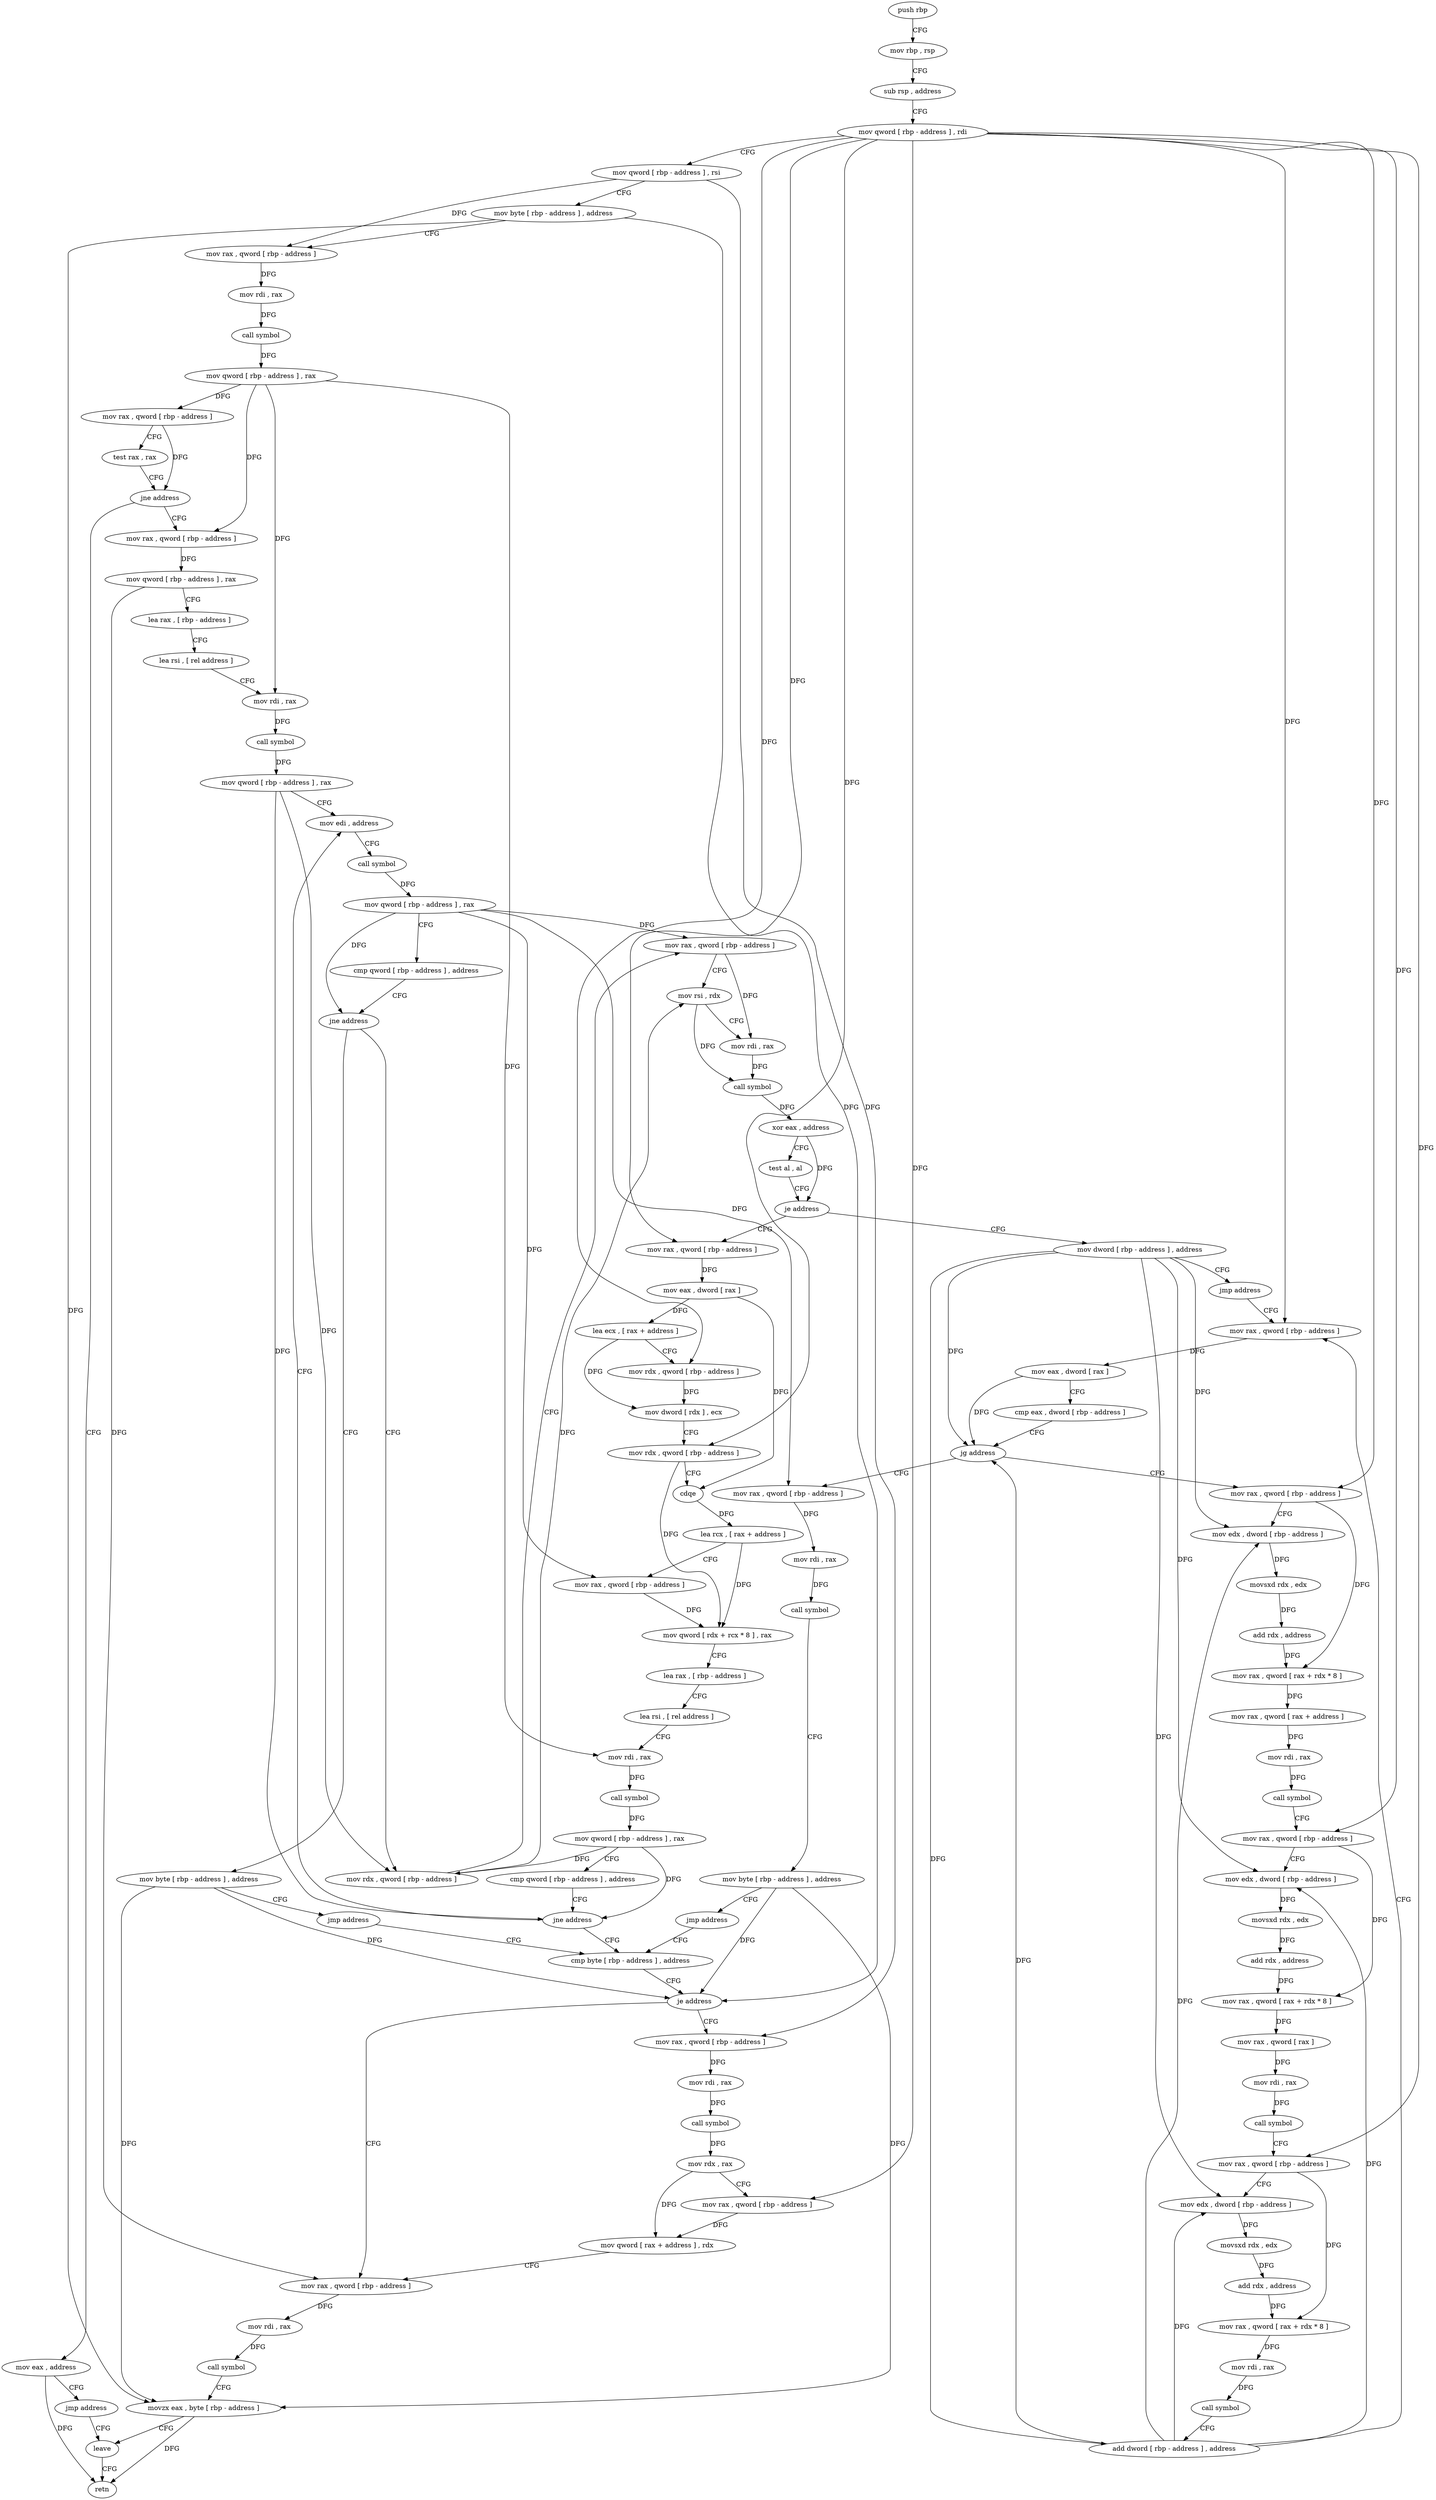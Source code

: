 digraph "func" {
"175508" [label = "push rbp" ]
"175509" [label = "mov rbp , rsp" ]
"175512" [label = "sub rsp , address" ]
"175516" [label = "mov qword [ rbp - address ] , rdi" ]
"175520" [label = "mov qword [ rbp - address ] , rsi" ]
"175524" [label = "mov byte [ rbp - address ] , address" ]
"175528" [label = "mov rax , qword [ rbp - address ]" ]
"175532" [label = "mov rdi , rax" ]
"175535" [label = "call symbol" ]
"175540" [label = "mov qword [ rbp - address ] , rax" ]
"175544" [label = "mov rax , qword [ rbp - address ]" ]
"175548" [label = "test rax , rax" ]
"175551" [label = "jne address" ]
"175563" [label = "mov rax , qword [ rbp - address ]" ]
"175553" [label = "mov eax , address" ]
"175567" [label = "mov qword [ rbp - address ] , rax" ]
"175571" [label = "lea rax , [ rbp - address ]" ]
"175575" [label = "lea rsi , [ rel address ]" ]
"175582" [label = "mov rdi , rax" ]
"175585" [label = "call symbol" ]
"175590" [label = "mov qword [ rbp - address ] , rax" ]
"175594" [label = "mov edi , address" ]
"175558" [label = "jmp address" ]
"175889" [label = "leave" ]
"175624" [label = "mov rdx , qword [ rbp - address ]" ]
"175628" [label = "mov rax , qword [ rbp - address ]" ]
"175632" [label = "mov rsi , rdx" ]
"175635" [label = "mov rdi , rax" ]
"175638" [label = "call symbol" ]
"175643" [label = "xor eax , address" ]
"175646" [label = "test al , al" ]
"175648" [label = "je address" ]
"175777" [label = "mov rax , qword [ rbp - address ]" ]
"175650" [label = "mov dword [ rbp - address ] , address" ]
"175615" [label = "mov byte [ rbp - address ] , address" ]
"175619" [label = "jmp address" ]
"175844" [label = "cmp byte [ rbp - address ] , address" ]
"175890" [label = "retn" ]
"175781" [label = "mov eax , dword [ rax ]" ]
"175783" [label = "lea ecx , [ rax + address ]" ]
"175786" [label = "mov rdx , qword [ rbp - address ]" ]
"175790" [label = "mov dword [ rdx ] , ecx" ]
"175792" [label = "mov rdx , qword [ rbp - address ]" ]
"175796" [label = "cdqe" ]
"175798" [label = "lea rcx , [ rax + address ]" ]
"175802" [label = "mov rax , qword [ rbp - address ]" ]
"175806" [label = "mov qword [ rdx + rcx * 8 ] , rax" ]
"175810" [label = "lea rax , [ rbp - address ]" ]
"175814" [label = "lea rsi , [ rel address ]" ]
"175821" [label = "mov rdi , rax" ]
"175824" [label = "call symbol" ]
"175829" [label = "mov qword [ rbp - address ] , rax" ]
"175833" [label = "cmp qword [ rbp - address ] , address" ]
"175838" [label = "jne address" ]
"175657" [label = "jmp address" ]
"175748" [label = "mov rax , qword [ rbp - address ]" ]
"175848" [label = "je address" ]
"175873" [label = "mov rax , qword [ rbp - address ]" ]
"175850" [label = "mov rax , qword [ rbp - address ]" ]
"175599" [label = "call symbol" ]
"175604" [label = "mov qword [ rbp - address ] , rax" ]
"175608" [label = "cmp qword [ rbp - address ] , address" ]
"175613" [label = "jne address" ]
"175752" [label = "mov eax , dword [ rax ]" ]
"175754" [label = "cmp eax , dword [ rbp - address ]" ]
"175757" [label = "jg address" ]
"175659" [label = "mov rax , qword [ rbp - address ]" ]
"175759" [label = "mov rax , qword [ rbp - address ]" ]
"175877" [label = "mov rdi , rax" ]
"175880" [label = "call symbol" ]
"175885" [label = "movzx eax , byte [ rbp - address ]" ]
"175854" [label = "mov rdi , rax" ]
"175857" [label = "call symbol" ]
"175862" [label = "mov rdx , rax" ]
"175865" [label = "mov rax , qword [ rbp - address ]" ]
"175869" [label = "mov qword [ rax + address ] , rdx" ]
"175663" [label = "mov edx , dword [ rbp - address ]" ]
"175666" [label = "movsxd rdx , edx" ]
"175669" [label = "add rdx , address" ]
"175673" [label = "mov rax , qword [ rax + rdx * 8 ]" ]
"175677" [label = "mov rax , qword [ rax + address ]" ]
"175681" [label = "mov rdi , rax" ]
"175684" [label = "call symbol" ]
"175689" [label = "mov rax , qword [ rbp - address ]" ]
"175693" [label = "mov edx , dword [ rbp - address ]" ]
"175696" [label = "movsxd rdx , edx" ]
"175699" [label = "add rdx , address" ]
"175703" [label = "mov rax , qword [ rax + rdx * 8 ]" ]
"175707" [label = "mov rax , qword [ rax ]" ]
"175710" [label = "mov rdi , rax" ]
"175713" [label = "call symbol" ]
"175718" [label = "mov rax , qword [ rbp - address ]" ]
"175722" [label = "mov edx , dword [ rbp - address ]" ]
"175725" [label = "movsxd rdx , edx" ]
"175728" [label = "add rdx , address" ]
"175732" [label = "mov rax , qword [ rax + rdx * 8 ]" ]
"175736" [label = "mov rdi , rax" ]
"175739" [label = "call symbol" ]
"175744" [label = "add dword [ rbp - address ] , address" ]
"175763" [label = "mov rdi , rax" ]
"175766" [label = "call symbol" ]
"175771" [label = "mov byte [ rbp - address ] , address" ]
"175775" [label = "jmp address" ]
"175508" -> "175509" [ label = "CFG" ]
"175509" -> "175512" [ label = "CFG" ]
"175512" -> "175516" [ label = "CFG" ]
"175516" -> "175520" [ label = "CFG" ]
"175516" -> "175777" [ label = "DFG" ]
"175516" -> "175786" [ label = "DFG" ]
"175516" -> "175792" [ label = "DFG" ]
"175516" -> "175748" [ label = "DFG" ]
"175516" -> "175865" [ label = "DFG" ]
"175516" -> "175659" [ label = "DFG" ]
"175516" -> "175689" [ label = "DFG" ]
"175516" -> "175718" [ label = "DFG" ]
"175520" -> "175524" [ label = "CFG" ]
"175520" -> "175528" [ label = "DFG" ]
"175520" -> "175850" [ label = "DFG" ]
"175524" -> "175528" [ label = "CFG" ]
"175524" -> "175848" [ label = "DFG" ]
"175524" -> "175885" [ label = "DFG" ]
"175528" -> "175532" [ label = "DFG" ]
"175532" -> "175535" [ label = "DFG" ]
"175535" -> "175540" [ label = "DFG" ]
"175540" -> "175544" [ label = "DFG" ]
"175540" -> "175563" [ label = "DFG" ]
"175540" -> "175582" [ label = "DFG" ]
"175540" -> "175821" [ label = "DFG" ]
"175544" -> "175548" [ label = "CFG" ]
"175544" -> "175551" [ label = "DFG" ]
"175548" -> "175551" [ label = "CFG" ]
"175551" -> "175563" [ label = "CFG" ]
"175551" -> "175553" [ label = "CFG" ]
"175563" -> "175567" [ label = "DFG" ]
"175553" -> "175558" [ label = "CFG" ]
"175553" -> "175890" [ label = "DFG" ]
"175567" -> "175571" [ label = "CFG" ]
"175567" -> "175873" [ label = "DFG" ]
"175571" -> "175575" [ label = "CFG" ]
"175575" -> "175582" [ label = "CFG" ]
"175582" -> "175585" [ label = "DFG" ]
"175585" -> "175590" [ label = "DFG" ]
"175590" -> "175594" [ label = "CFG" ]
"175590" -> "175624" [ label = "DFG" ]
"175590" -> "175838" [ label = "DFG" ]
"175594" -> "175599" [ label = "CFG" ]
"175558" -> "175889" [ label = "CFG" ]
"175889" -> "175890" [ label = "CFG" ]
"175624" -> "175628" [ label = "CFG" ]
"175624" -> "175632" [ label = "DFG" ]
"175628" -> "175632" [ label = "CFG" ]
"175628" -> "175635" [ label = "DFG" ]
"175632" -> "175635" [ label = "CFG" ]
"175632" -> "175638" [ label = "DFG" ]
"175635" -> "175638" [ label = "DFG" ]
"175638" -> "175643" [ label = "DFG" ]
"175643" -> "175646" [ label = "CFG" ]
"175643" -> "175648" [ label = "DFG" ]
"175646" -> "175648" [ label = "CFG" ]
"175648" -> "175777" [ label = "CFG" ]
"175648" -> "175650" [ label = "CFG" ]
"175777" -> "175781" [ label = "DFG" ]
"175650" -> "175657" [ label = "CFG" ]
"175650" -> "175757" [ label = "DFG" ]
"175650" -> "175663" [ label = "DFG" ]
"175650" -> "175693" [ label = "DFG" ]
"175650" -> "175722" [ label = "DFG" ]
"175650" -> "175744" [ label = "DFG" ]
"175615" -> "175619" [ label = "CFG" ]
"175615" -> "175848" [ label = "DFG" ]
"175615" -> "175885" [ label = "DFG" ]
"175619" -> "175844" [ label = "CFG" ]
"175844" -> "175848" [ label = "CFG" ]
"175781" -> "175783" [ label = "DFG" ]
"175781" -> "175796" [ label = "DFG" ]
"175783" -> "175786" [ label = "CFG" ]
"175783" -> "175790" [ label = "DFG" ]
"175786" -> "175790" [ label = "DFG" ]
"175790" -> "175792" [ label = "CFG" ]
"175792" -> "175796" [ label = "CFG" ]
"175792" -> "175806" [ label = "DFG" ]
"175796" -> "175798" [ label = "DFG" ]
"175798" -> "175802" [ label = "CFG" ]
"175798" -> "175806" [ label = "DFG" ]
"175802" -> "175806" [ label = "DFG" ]
"175806" -> "175810" [ label = "CFG" ]
"175810" -> "175814" [ label = "CFG" ]
"175814" -> "175821" [ label = "CFG" ]
"175821" -> "175824" [ label = "DFG" ]
"175824" -> "175829" [ label = "DFG" ]
"175829" -> "175833" [ label = "CFG" ]
"175829" -> "175624" [ label = "DFG" ]
"175829" -> "175838" [ label = "DFG" ]
"175833" -> "175838" [ label = "CFG" ]
"175838" -> "175594" [ label = "CFG" ]
"175838" -> "175844" [ label = "CFG" ]
"175657" -> "175748" [ label = "CFG" ]
"175748" -> "175752" [ label = "DFG" ]
"175848" -> "175873" [ label = "CFG" ]
"175848" -> "175850" [ label = "CFG" ]
"175873" -> "175877" [ label = "DFG" ]
"175850" -> "175854" [ label = "DFG" ]
"175599" -> "175604" [ label = "DFG" ]
"175604" -> "175608" [ label = "CFG" ]
"175604" -> "175613" [ label = "DFG" ]
"175604" -> "175628" [ label = "DFG" ]
"175604" -> "175802" [ label = "DFG" ]
"175604" -> "175759" [ label = "DFG" ]
"175608" -> "175613" [ label = "CFG" ]
"175613" -> "175624" [ label = "CFG" ]
"175613" -> "175615" [ label = "CFG" ]
"175752" -> "175754" [ label = "CFG" ]
"175752" -> "175757" [ label = "DFG" ]
"175754" -> "175757" [ label = "CFG" ]
"175757" -> "175659" [ label = "CFG" ]
"175757" -> "175759" [ label = "CFG" ]
"175659" -> "175663" [ label = "CFG" ]
"175659" -> "175673" [ label = "DFG" ]
"175759" -> "175763" [ label = "DFG" ]
"175877" -> "175880" [ label = "DFG" ]
"175880" -> "175885" [ label = "CFG" ]
"175885" -> "175889" [ label = "CFG" ]
"175885" -> "175890" [ label = "DFG" ]
"175854" -> "175857" [ label = "DFG" ]
"175857" -> "175862" [ label = "DFG" ]
"175862" -> "175865" [ label = "CFG" ]
"175862" -> "175869" [ label = "DFG" ]
"175865" -> "175869" [ label = "DFG" ]
"175869" -> "175873" [ label = "CFG" ]
"175663" -> "175666" [ label = "DFG" ]
"175666" -> "175669" [ label = "DFG" ]
"175669" -> "175673" [ label = "DFG" ]
"175673" -> "175677" [ label = "DFG" ]
"175677" -> "175681" [ label = "DFG" ]
"175681" -> "175684" [ label = "DFG" ]
"175684" -> "175689" [ label = "CFG" ]
"175689" -> "175693" [ label = "CFG" ]
"175689" -> "175703" [ label = "DFG" ]
"175693" -> "175696" [ label = "DFG" ]
"175696" -> "175699" [ label = "DFG" ]
"175699" -> "175703" [ label = "DFG" ]
"175703" -> "175707" [ label = "DFG" ]
"175707" -> "175710" [ label = "DFG" ]
"175710" -> "175713" [ label = "DFG" ]
"175713" -> "175718" [ label = "CFG" ]
"175718" -> "175722" [ label = "CFG" ]
"175718" -> "175732" [ label = "DFG" ]
"175722" -> "175725" [ label = "DFG" ]
"175725" -> "175728" [ label = "DFG" ]
"175728" -> "175732" [ label = "DFG" ]
"175732" -> "175736" [ label = "DFG" ]
"175736" -> "175739" [ label = "DFG" ]
"175739" -> "175744" [ label = "CFG" ]
"175744" -> "175748" [ label = "CFG" ]
"175744" -> "175757" [ label = "DFG" ]
"175744" -> "175663" [ label = "DFG" ]
"175744" -> "175693" [ label = "DFG" ]
"175744" -> "175722" [ label = "DFG" ]
"175763" -> "175766" [ label = "DFG" ]
"175766" -> "175771" [ label = "CFG" ]
"175771" -> "175775" [ label = "CFG" ]
"175771" -> "175848" [ label = "DFG" ]
"175771" -> "175885" [ label = "DFG" ]
"175775" -> "175844" [ label = "CFG" ]
}
